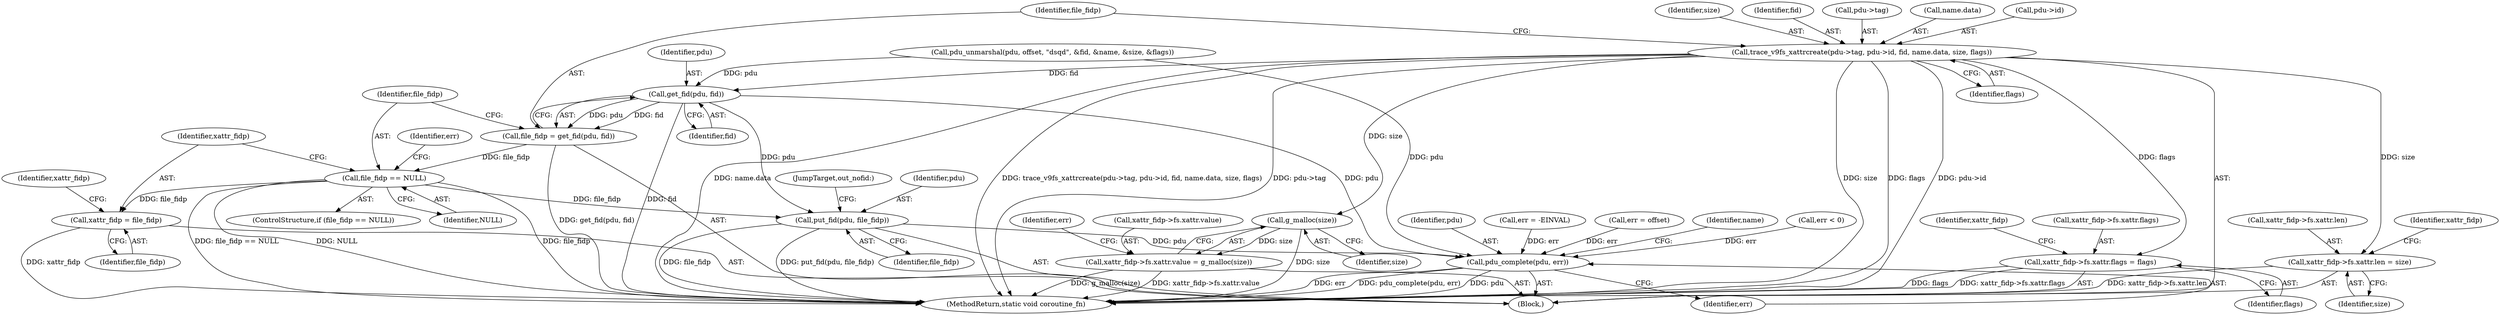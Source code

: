digraph "0_qemu_eb687602853b4ae656e9236ee4222609f3a6887d@API" {
"1000145" [label="(Call,trace_v9fs_xattrcreate(pdu->tag, pdu->id, fid, name.data, size, flags))"];
"1000160" [label="(Call,get_fid(pdu, fid))"];
"1000158" [label="(Call,file_fidp = get_fid(pdu, fid))"];
"1000164" [label="(Call,file_fidp == NULL)"];
"1000173" [label="(Call,xattr_fidp = file_fidp)"];
"1000241" [label="(Call,put_fid(pdu, file_fidp))"];
"1000245" [label="(Call,pdu_complete(pdu, err))"];
"1000190" [label="(Call,xattr_fidp->fs.xattr.len = size)"];
"1000199" [label="(Call,xattr_fidp->fs.xattr.flags = flags)"];
"1000236" [label="(Call,g_malloc(size))"];
"1000228" [label="(Call,xattr_fidp->fs.xattr.value = g_malloc(size))"];
"1000199" [label="(Call,xattr_fidp->fs.xattr.flags = flags)"];
"1000213" [label="(Identifier,xattr_fidp)"];
"1000149" [label="(Call,pdu->id)"];
"1000175" [label="(Identifier,file_fidp)"];
"1000246" [label="(Identifier,pdu)"];
"1000158" [label="(Call,file_fidp = get_fid(pdu, fid))"];
"1000251" [label="(MethodReturn,static void coroutine_fn)"];
"1000161" [label="(Identifier,pdu)"];
"1000200" [label="(Call,xattr_fidp->fs.xattr.flags)"];
"1000243" [label="(Identifier,file_fidp)"];
"1000165" [label="(Identifier,file_fidp)"];
"1000207" [label="(Identifier,flags)"];
"1000163" [label="(ControlStructure,if (file_fidp == NULL))"];
"1000245" [label="(Call,pdu_complete(pdu, err))"];
"1000169" [label="(Identifier,err)"];
"1000160" [label="(Call,get_fid(pdu, fid))"];
"1000244" [label="(JumpTarget,out_nofid:)"];
"1000159" [label="(Identifier,file_fidp)"];
"1000162" [label="(Identifier,fid)"];
"1000203" [label="(Identifier,xattr_fidp)"];
"1000156" [label="(Identifier,size)"];
"1000157" [label="(Identifier,flags)"];
"1000103" [label="(Block,)"];
"1000173" [label="(Call,xattr_fidp = file_fidp)"];
"1000247" [label="(Identifier,err)"];
"1000241" [label="(Call,put_fid(pdu, file_fidp))"];
"1000237" [label="(Identifier,size)"];
"1000174" [label="(Identifier,xattr_fidp)"];
"1000242" [label="(Identifier,pdu)"];
"1000236" [label="(Call,g_malloc(size))"];
"1000168" [label="(Call,err = -EINVAL)"];
"1000166" [label="(Identifier,NULL)"];
"1000198" [label="(Identifier,size)"];
"1000228" [label="(Call,xattr_fidp->fs.xattr.value = g_malloc(size))"];
"1000191" [label="(Call,xattr_fidp->fs.xattr.len)"];
"1000190" [label="(Call,xattr_fidp->fs.xattr.len = size)"];
"1000152" [label="(Identifier,fid)"];
"1000178" [label="(Identifier,xattr_fidp)"];
"1000127" [label="(Call,pdu_unmarshal(pdu, offset, \"dsqd\", &fid, &name, &size, &flags))"];
"1000164" [label="(Call,file_fidp == NULL)"];
"1000238" [label="(Call,err = offset)"];
"1000250" [label="(Identifier,name)"];
"1000239" [label="(Identifier,err)"];
"1000146" [label="(Call,pdu->tag)"];
"1000140" [label="(Call,err < 0)"];
"1000153" [label="(Call,name.data)"];
"1000145" [label="(Call,trace_v9fs_xattrcreate(pdu->tag, pdu->id, fid, name.data, size, flags))"];
"1000229" [label="(Call,xattr_fidp->fs.xattr.value)"];
"1000145" -> "1000103"  [label="AST: "];
"1000145" -> "1000157"  [label="CFG: "];
"1000146" -> "1000145"  [label="AST: "];
"1000149" -> "1000145"  [label="AST: "];
"1000152" -> "1000145"  [label="AST: "];
"1000153" -> "1000145"  [label="AST: "];
"1000156" -> "1000145"  [label="AST: "];
"1000157" -> "1000145"  [label="AST: "];
"1000159" -> "1000145"  [label="CFG: "];
"1000145" -> "1000251"  [label="DDG: size"];
"1000145" -> "1000251"  [label="DDG: flags"];
"1000145" -> "1000251"  [label="DDG: pdu->id"];
"1000145" -> "1000251"  [label="DDG: name.data"];
"1000145" -> "1000251"  [label="DDG: trace_v9fs_xattrcreate(pdu->tag, pdu->id, fid, name.data, size, flags)"];
"1000145" -> "1000251"  [label="DDG: pdu->tag"];
"1000145" -> "1000160"  [label="DDG: fid"];
"1000145" -> "1000190"  [label="DDG: size"];
"1000145" -> "1000199"  [label="DDG: flags"];
"1000145" -> "1000236"  [label="DDG: size"];
"1000160" -> "1000158"  [label="AST: "];
"1000160" -> "1000162"  [label="CFG: "];
"1000161" -> "1000160"  [label="AST: "];
"1000162" -> "1000160"  [label="AST: "];
"1000158" -> "1000160"  [label="CFG: "];
"1000160" -> "1000251"  [label="DDG: fid"];
"1000160" -> "1000158"  [label="DDG: pdu"];
"1000160" -> "1000158"  [label="DDG: fid"];
"1000127" -> "1000160"  [label="DDG: pdu"];
"1000160" -> "1000241"  [label="DDG: pdu"];
"1000160" -> "1000245"  [label="DDG: pdu"];
"1000158" -> "1000103"  [label="AST: "];
"1000159" -> "1000158"  [label="AST: "];
"1000165" -> "1000158"  [label="CFG: "];
"1000158" -> "1000251"  [label="DDG: get_fid(pdu, fid)"];
"1000158" -> "1000164"  [label="DDG: file_fidp"];
"1000164" -> "1000163"  [label="AST: "];
"1000164" -> "1000166"  [label="CFG: "];
"1000165" -> "1000164"  [label="AST: "];
"1000166" -> "1000164"  [label="AST: "];
"1000169" -> "1000164"  [label="CFG: "];
"1000174" -> "1000164"  [label="CFG: "];
"1000164" -> "1000251"  [label="DDG: file_fidp == NULL"];
"1000164" -> "1000251"  [label="DDG: NULL"];
"1000164" -> "1000251"  [label="DDG: file_fidp"];
"1000164" -> "1000173"  [label="DDG: file_fidp"];
"1000164" -> "1000241"  [label="DDG: file_fidp"];
"1000173" -> "1000103"  [label="AST: "];
"1000173" -> "1000175"  [label="CFG: "];
"1000174" -> "1000173"  [label="AST: "];
"1000175" -> "1000173"  [label="AST: "];
"1000178" -> "1000173"  [label="CFG: "];
"1000173" -> "1000251"  [label="DDG: xattr_fidp"];
"1000241" -> "1000103"  [label="AST: "];
"1000241" -> "1000243"  [label="CFG: "];
"1000242" -> "1000241"  [label="AST: "];
"1000243" -> "1000241"  [label="AST: "];
"1000244" -> "1000241"  [label="CFG: "];
"1000241" -> "1000251"  [label="DDG: put_fid(pdu, file_fidp)"];
"1000241" -> "1000251"  [label="DDG: file_fidp"];
"1000241" -> "1000245"  [label="DDG: pdu"];
"1000245" -> "1000103"  [label="AST: "];
"1000245" -> "1000247"  [label="CFG: "];
"1000246" -> "1000245"  [label="AST: "];
"1000247" -> "1000245"  [label="AST: "];
"1000250" -> "1000245"  [label="CFG: "];
"1000245" -> "1000251"  [label="DDG: pdu_complete(pdu, err)"];
"1000245" -> "1000251"  [label="DDG: pdu"];
"1000245" -> "1000251"  [label="DDG: err"];
"1000127" -> "1000245"  [label="DDG: pdu"];
"1000238" -> "1000245"  [label="DDG: err"];
"1000168" -> "1000245"  [label="DDG: err"];
"1000140" -> "1000245"  [label="DDG: err"];
"1000190" -> "1000103"  [label="AST: "];
"1000190" -> "1000198"  [label="CFG: "];
"1000191" -> "1000190"  [label="AST: "];
"1000198" -> "1000190"  [label="AST: "];
"1000203" -> "1000190"  [label="CFG: "];
"1000190" -> "1000251"  [label="DDG: xattr_fidp->fs.xattr.len"];
"1000199" -> "1000103"  [label="AST: "];
"1000199" -> "1000207"  [label="CFG: "];
"1000200" -> "1000199"  [label="AST: "];
"1000207" -> "1000199"  [label="AST: "];
"1000213" -> "1000199"  [label="CFG: "];
"1000199" -> "1000251"  [label="DDG: xattr_fidp->fs.xattr.flags"];
"1000199" -> "1000251"  [label="DDG: flags"];
"1000236" -> "1000228"  [label="AST: "];
"1000236" -> "1000237"  [label="CFG: "];
"1000237" -> "1000236"  [label="AST: "];
"1000228" -> "1000236"  [label="CFG: "];
"1000236" -> "1000251"  [label="DDG: size"];
"1000236" -> "1000228"  [label="DDG: size"];
"1000228" -> "1000103"  [label="AST: "];
"1000229" -> "1000228"  [label="AST: "];
"1000239" -> "1000228"  [label="CFG: "];
"1000228" -> "1000251"  [label="DDG: g_malloc(size)"];
"1000228" -> "1000251"  [label="DDG: xattr_fidp->fs.xattr.value"];
}
